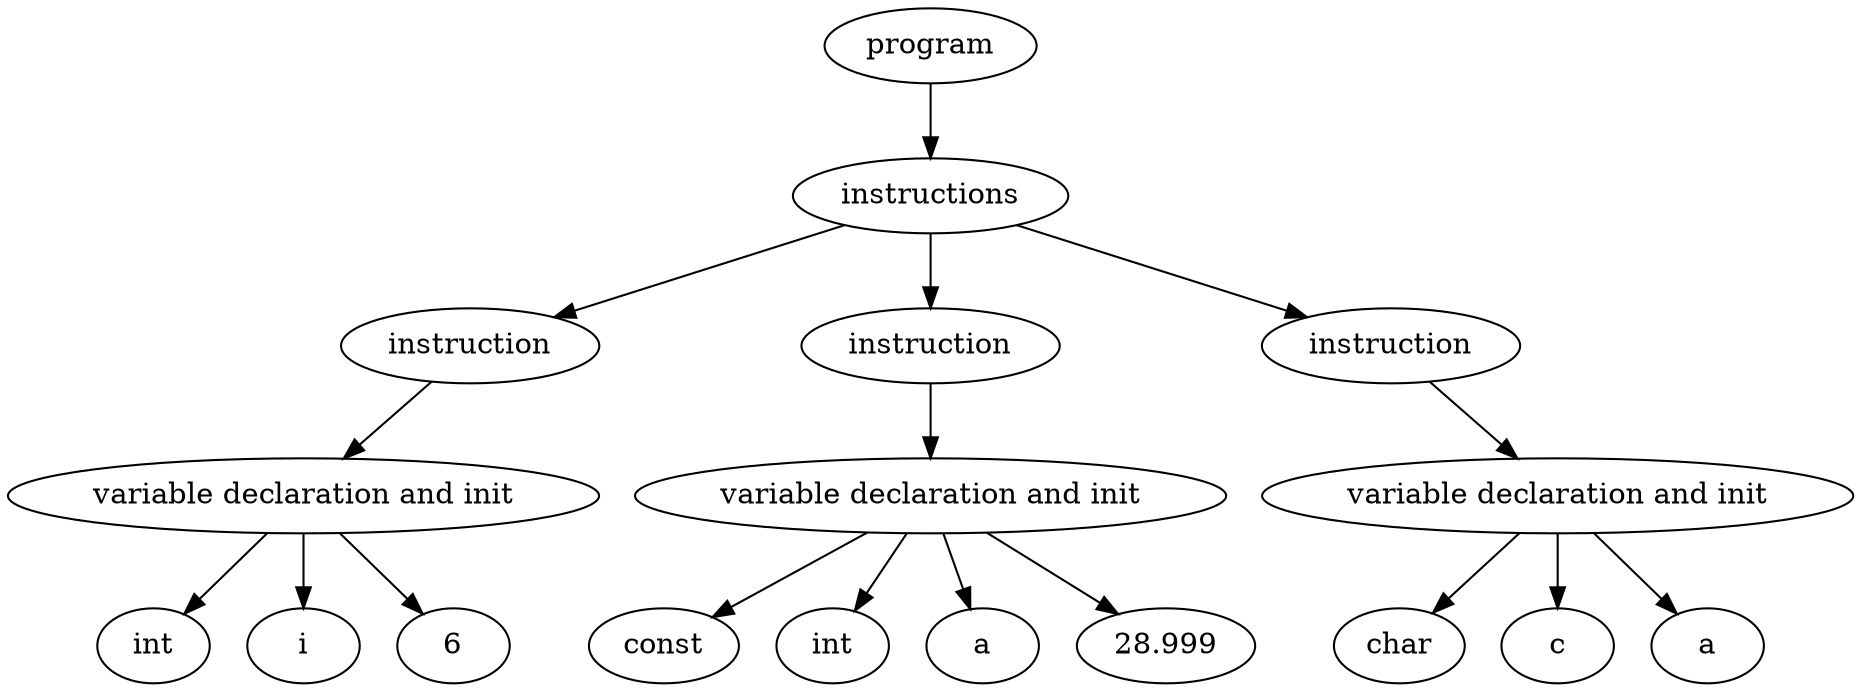 digraph "Abstract Syntax Tree" {
	140357925325456 [label=int]
	140357925324064 -> 140357925325456
	140357925325216 [label=i]
	140357925324064 -> 140357925325216
	140357925324928 [label=6]
	140357925324064 -> 140357925324928
	140357925324064 [label="variable declaration and init"]
	140357925324736 -> 140357925324064
	140357925324736 [label=instruction]
	140357925324400 -> 140357925324736
	140357925326032 [label=const]
	140357925323536 -> 140357925326032
	140357925326656 [label=int]
	140357925323536 -> 140357925326656
	140357925355632 [label=a]
	140357925323536 -> 140357925355632
	140357925355872 [label=28.999]
	140357925323536 -> 140357925355872
	140357925323536 [label="variable declaration and init"]
	140357925325360 -> 140357925323536
	140357925325360 [label=instruction]
	140357925324400 -> 140357925325360
	140357925356592 [label=char]
	140357925356304 -> 140357925356592
	140357925356688 [label=c]
	140357925356304 -> 140357925356688
	140357925356880 [label=a]
	140357925356304 -> 140357925356880
	140357925356304 [label="variable declaration and init"]
	140357925356016 -> 140357925356304
	140357925356016 [label=instruction]
	140357925324400 -> 140357925356016
	140357925324400 [label=instructions]
	140357925324352 -> 140357925324400
	140357925324352 [label=program]
}
